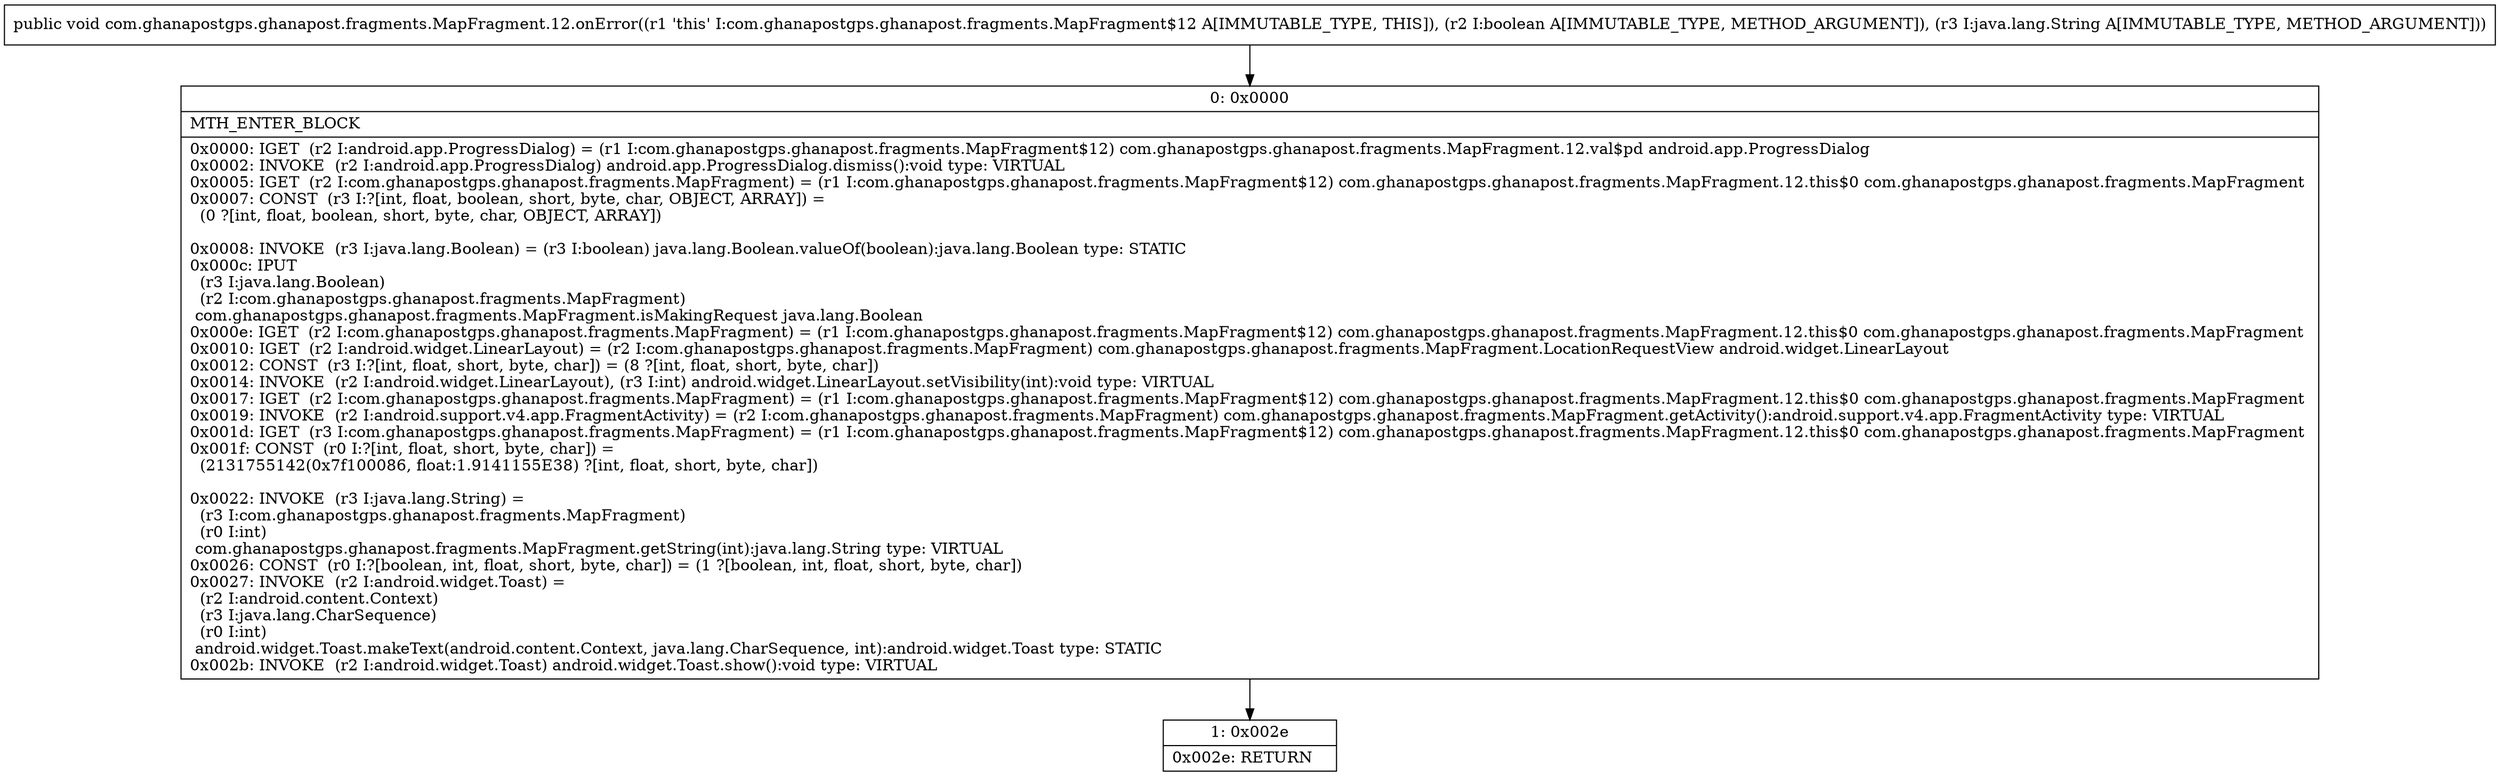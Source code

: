 digraph "CFG forcom.ghanapostgps.ghanapost.fragments.MapFragment.12.onError(ZLjava\/lang\/String;)V" {
Node_0 [shape=record,label="{0\:\ 0x0000|MTH_ENTER_BLOCK\l|0x0000: IGET  (r2 I:android.app.ProgressDialog) = (r1 I:com.ghanapostgps.ghanapost.fragments.MapFragment$12) com.ghanapostgps.ghanapost.fragments.MapFragment.12.val$pd android.app.ProgressDialog \l0x0002: INVOKE  (r2 I:android.app.ProgressDialog) android.app.ProgressDialog.dismiss():void type: VIRTUAL \l0x0005: IGET  (r2 I:com.ghanapostgps.ghanapost.fragments.MapFragment) = (r1 I:com.ghanapostgps.ghanapost.fragments.MapFragment$12) com.ghanapostgps.ghanapost.fragments.MapFragment.12.this$0 com.ghanapostgps.ghanapost.fragments.MapFragment \l0x0007: CONST  (r3 I:?[int, float, boolean, short, byte, char, OBJECT, ARRAY]) = \l  (0 ?[int, float, boolean, short, byte, char, OBJECT, ARRAY])\l \l0x0008: INVOKE  (r3 I:java.lang.Boolean) = (r3 I:boolean) java.lang.Boolean.valueOf(boolean):java.lang.Boolean type: STATIC \l0x000c: IPUT  \l  (r3 I:java.lang.Boolean)\l  (r2 I:com.ghanapostgps.ghanapost.fragments.MapFragment)\l com.ghanapostgps.ghanapost.fragments.MapFragment.isMakingRequest java.lang.Boolean \l0x000e: IGET  (r2 I:com.ghanapostgps.ghanapost.fragments.MapFragment) = (r1 I:com.ghanapostgps.ghanapost.fragments.MapFragment$12) com.ghanapostgps.ghanapost.fragments.MapFragment.12.this$0 com.ghanapostgps.ghanapost.fragments.MapFragment \l0x0010: IGET  (r2 I:android.widget.LinearLayout) = (r2 I:com.ghanapostgps.ghanapost.fragments.MapFragment) com.ghanapostgps.ghanapost.fragments.MapFragment.LocationRequestView android.widget.LinearLayout \l0x0012: CONST  (r3 I:?[int, float, short, byte, char]) = (8 ?[int, float, short, byte, char]) \l0x0014: INVOKE  (r2 I:android.widget.LinearLayout), (r3 I:int) android.widget.LinearLayout.setVisibility(int):void type: VIRTUAL \l0x0017: IGET  (r2 I:com.ghanapostgps.ghanapost.fragments.MapFragment) = (r1 I:com.ghanapostgps.ghanapost.fragments.MapFragment$12) com.ghanapostgps.ghanapost.fragments.MapFragment.12.this$0 com.ghanapostgps.ghanapost.fragments.MapFragment \l0x0019: INVOKE  (r2 I:android.support.v4.app.FragmentActivity) = (r2 I:com.ghanapostgps.ghanapost.fragments.MapFragment) com.ghanapostgps.ghanapost.fragments.MapFragment.getActivity():android.support.v4.app.FragmentActivity type: VIRTUAL \l0x001d: IGET  (r3 I:com.ghanapostgps.ghanapost.fragments.MapFragment) = (r1 I:com.ghanapostgps.ghanapost.fragments.MapFragment$12) com.ghanapostgps.ghanapost.fragments.MapFragment.12.this$0 com.ghanapostgps.ghanapost.fragments.MapFragment \l0x001f: CONST  (r0 I:?[int, float, short, byte, char]) = \l  (2131755142(0x7f100086, float:1.9141155E38) ?[int, float, short, byte, char])\l \l0x0022: INVOKE  (r3 I:java.lang.String) = \l  (r3 I:com.ghanapostgps.ghanapost.fragments.MapFragment)\l  (r0 I:int)\l com.ghanapostgps.ghanapost.fragments.MapFragment.getString(int):java.lang.String type: VIRTUAL \l0x0026: CONST  (r0 I:?[boolean, int, float, short, byte, char]) = (1 ?[boolean, int, float, short, byte, char]) \l0x0027: INVOKE  (r2 I:android.widget.Toast) = \l  (r2 I:android.content.Context)\l  (r3 I:java.lang.CharSequence)\l  (r0 I:int)\l android.widget.Toast.makeText(android.content.Context, java.lang.CharSequence, int):android.widget.Toast type: STATIC \l0x002b: INVOKE  (r2 I:android.widget.Toast) android.widget.Toast.show():void type: VIRTUAL \l}"];
Node_1 [shape=record,label="{1\:\ 0x002e|0x002e: RETURN   \l}"];
MethodNode[shape=record,label="{public void com.ghanapostgps.ghanapost.fragments.MapFragment.12.onError((r1 'this' I:com.ghanapostgps.ghanapost.fragments.MapFragment$12 A[IMMUTABLE_TYPE, THIS]), (r2 I:boolean A[IMMUTABLE_TYPE, METHOD_ARGUMENT]), (r3 I:java.lang.String A[IMMUTABLE_TYPE, METHOD_ARGUMENT])) }"];
MethodNode -> Node_0;
Node_0 -> Node_1;
}

